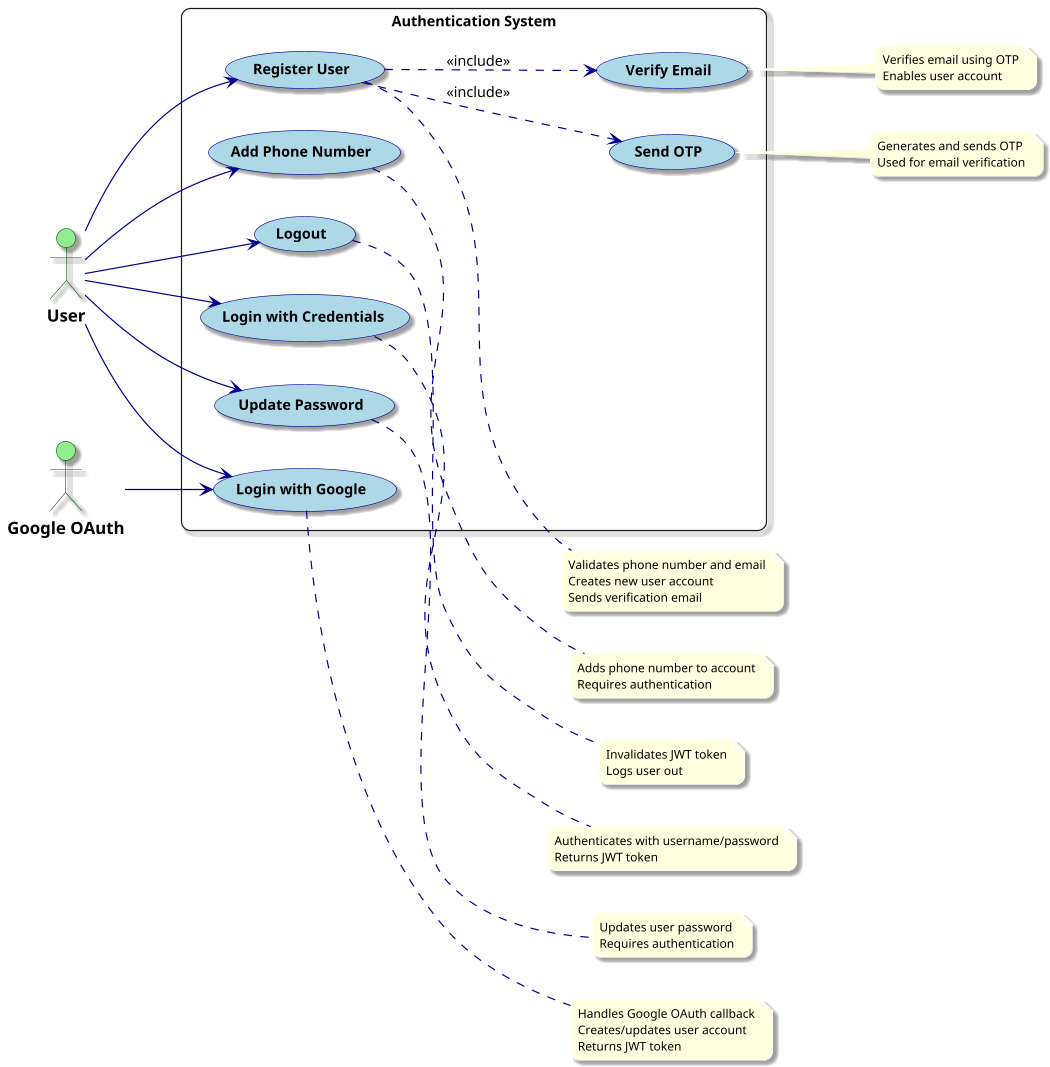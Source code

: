 @startuml AuthService Use Cases

' Set page size to A4
page 2x2
scale 1.2

' Improve overall styling
skinparam {
    defaultFontName Arial
    defaultFontSize 12
    roundCorner 15
    shadowing true
    shadowingOffset 2
}

' Style for actors
skinparam actor {
    BackgroundColor LightGreen
    BorderColor DarkGreen
    FontSize 14
    FontStyle bold
}

' Style for use cases
skinparam usecase {
    BackgroundColor LightBlue
    BorderColor DarkBlue
    ArrowColor DarkBlue
    FontSize 12
    FontStyle bold
    Padding 8
    Margin 3
}

' Style for notes
skinparam note {
    BackgroundColor LightYellow
    BorderColor DarkYellow
    FontSize 10
    Margin 3
}

' Layout direction
left to right direction

actor User
actor "Google OAuth" as Google

rectangle "Authentication System" {
    usecase "Register User" as UC1
    usecase "Login with Credentials" as UC2
    usecase "Login with Google" as UC3
    usecase "Verify Email" as UC4
    usecase "Update Password" as UC5
    usecase "Add Phone Number" as UC6
    usecase "Logout" as UC7
    usecase "Send OTP" as UC8
}

User --> UC1
User --> UC2
User --> UC3
User --> UC5
User --> UC6
User --> UC7
Google --> UC3

UC1 ..> UC8 : <<include>>
UC1 ..> UC4 : <<include>>

note right of UC1
  Validates phone number and email
  Creates new user account
  Sends verification email
end note

note right of UC2
  Authenticates with username/password
  Returns JWT token
end note

note right of UC3
  Handles Google OAuth callback
  Creates/updates user account
  Returns JWT token
end note

note right of UC4
  Verifies email using OTP
  Enables user account
end note

note right of UC5
  Updates user password
  Requires authentication
end note

note right of UC6
  Adds phone number to account
  Requires authentication
end note

note right of UC7
  Invalidates JWT token
  Logs user out
end note

note right of UC8
  Generates and sends OTP
  Used for email verification
end note

@enduml 